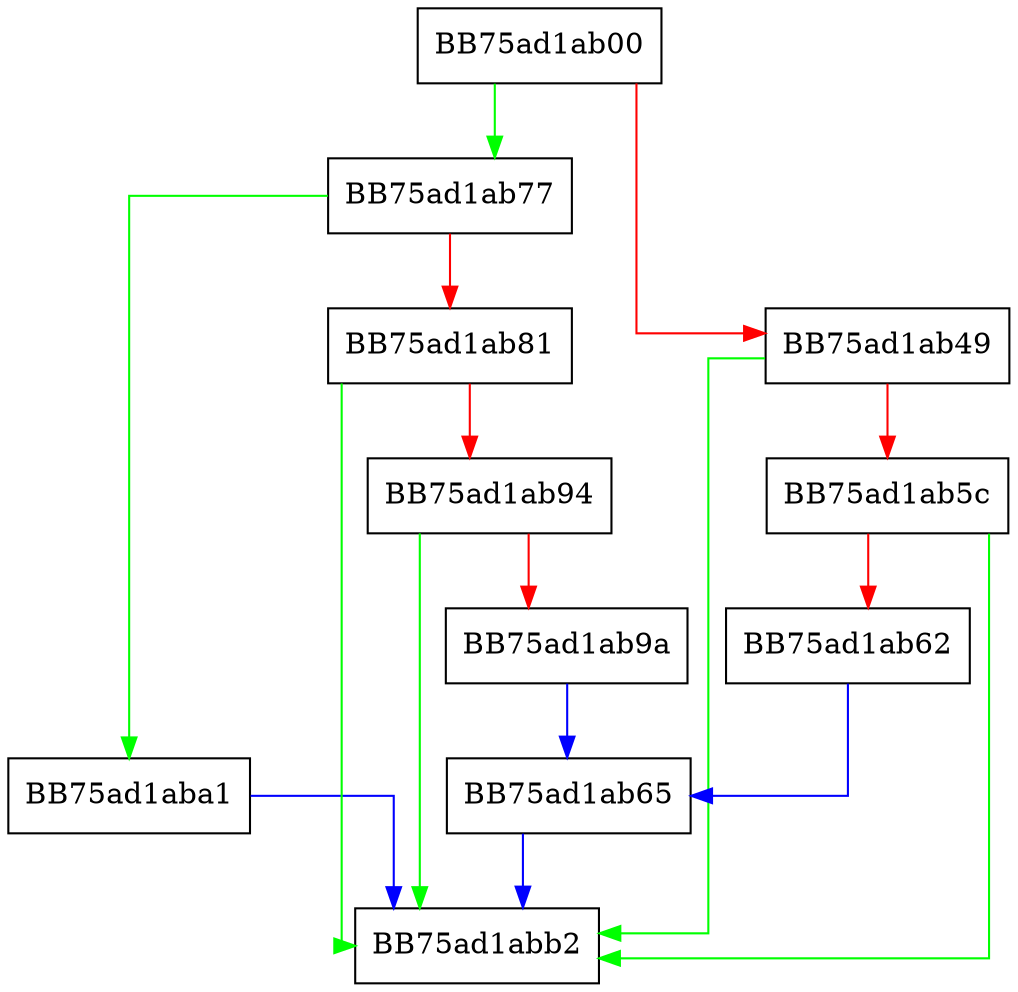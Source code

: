 digraph Validate {
  node [shape="box"];
  graph [splines=ortho];
  BB75ad1ab00 -> BB75ad1ab77 [color="green"];
  BB75ad1ab00 -> BB75ad1ab49 [color="red"];
  BB75ad1ab49 -> BB75ad1abb2 [color="green"];
  BB75ad1ab49 -> BB75ad1ab5c [color="red"];
  BB75ad1ab5c -> BB75ad1abb2 [color="green"];
  BB75ad1ab5c -> BB75ad1ab62 [color="red"];
  BB75ad1ab62 -> BB75ad1ab65 [color="blue"];
  BB75ad1ab65 -> BB75ad1abb2 [color="blue"];
  BB75ad1ab77 -> BB75ad1aba1 [color="green"];
  BB75ad1ab77 -> BB75ad1ab81 [color="red"];
  BB75ad1ab81 -> BB75ad1abb2 [color="green"];
  BB75ad1ab81 -> BB75ad1ab94 [color="red"];
  BB75ad1ab94 -> BB75ad1abb2 [color="green"];
  BB75ad1ab94 -> BB75ad1ab9a [color="red"];
  BB75ad1ab9a -> BB75ad1ab65 [color="blue"];
  BB75ad1aba1 -> BB75ad1abb2 [color="blue"];
}
